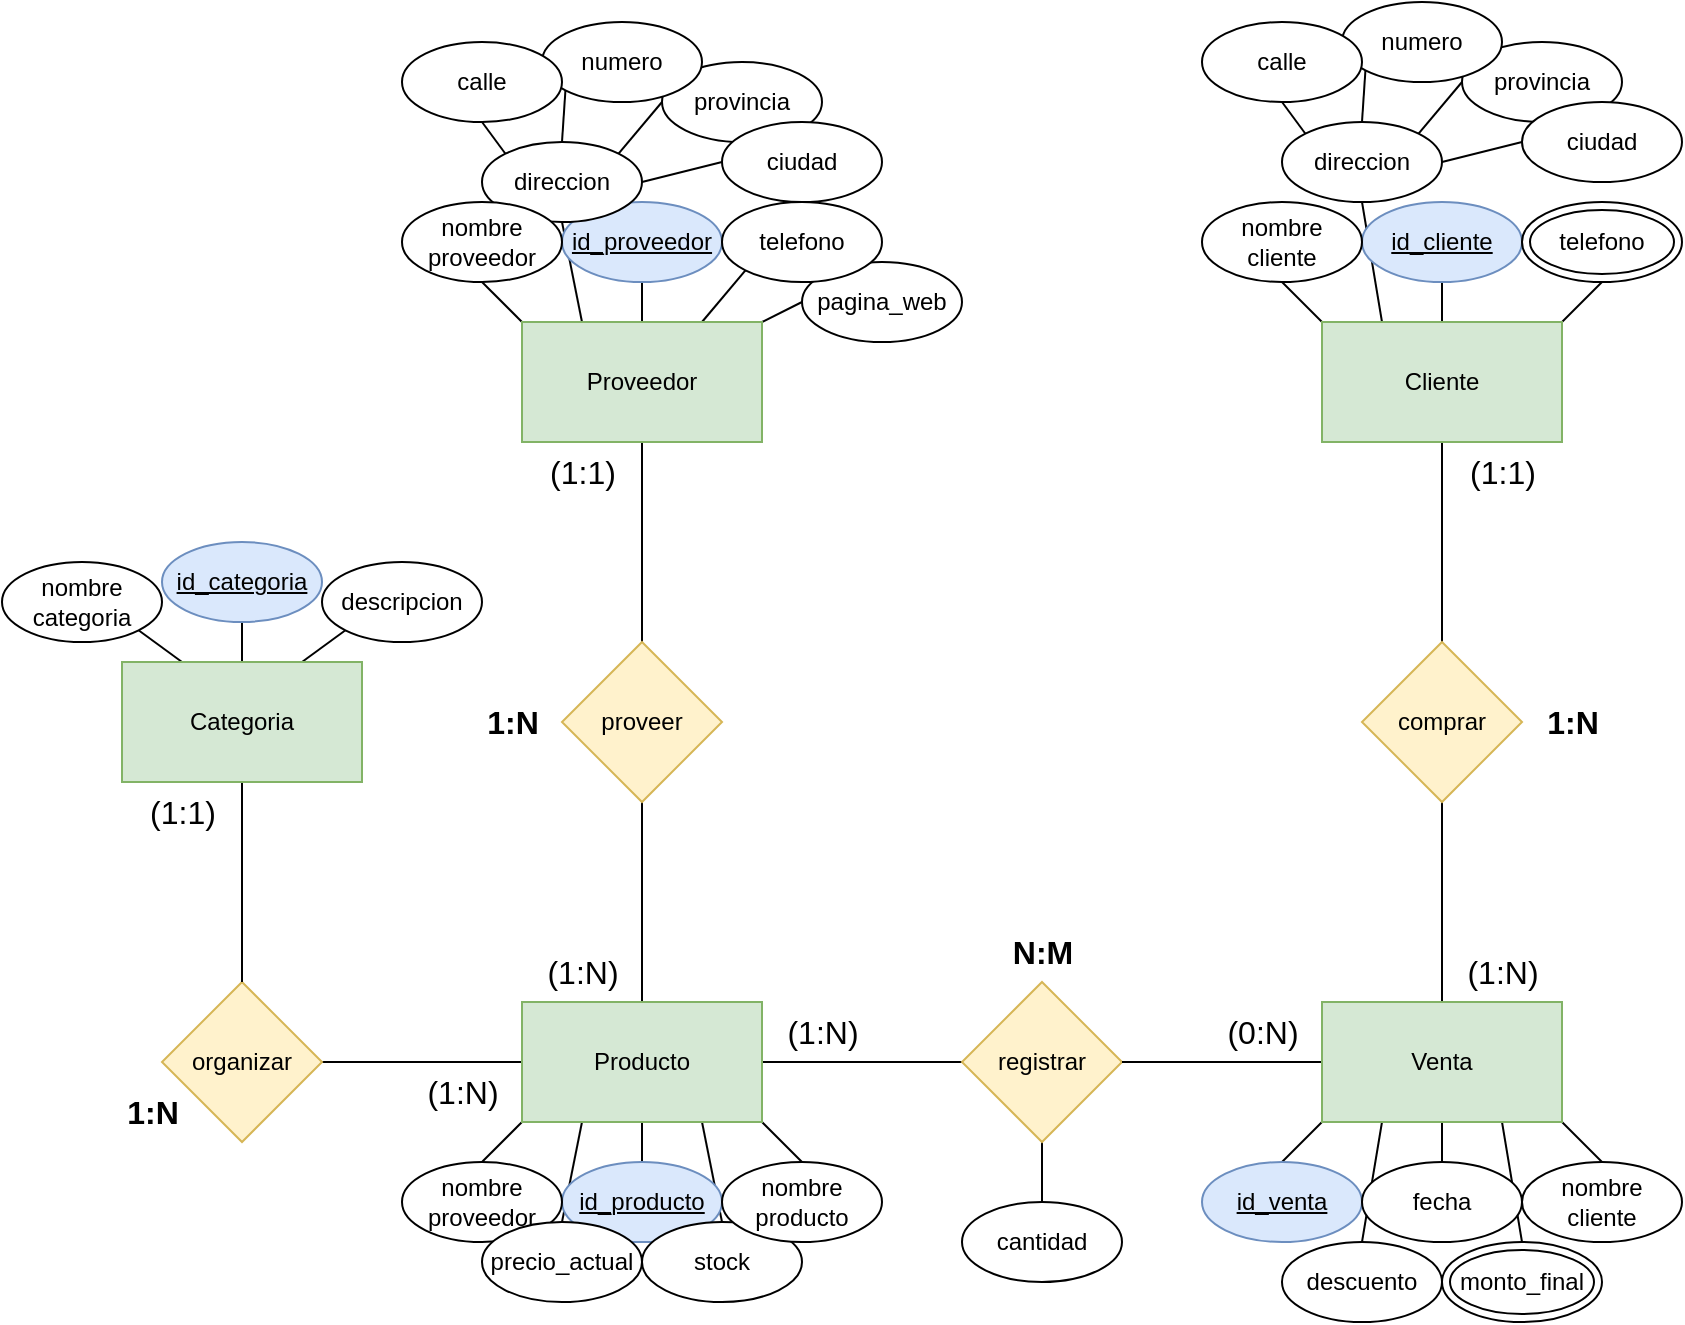 <mxfile version="26.0.8">
  <diagram name="Page-1" id="kT1jm8pI2H3gkCL1Cn-8">
    <mxGraphModel dx="1809" dy="1071" grid="1" gridSize="10" guides="1" tooltips="1" connect="1" arrows="1" fold="1" page="0" pageScale="1" pageWidth="850" pageHeight="1100" math="0" shadow="0">
      <root>
        <mxCell id="0" />
        <mxCell id="1" parent="0" />
        <mxCell id="K79YQ83OcPGLrPuiW0KV-7" style="edgeStyle=none;curved=1;rounded=0;orthogonalLoop=1;jettySize=auto;html=1;exitX=0;exitY=1;exitDx=0;exitDy=0;entryX=0.5;entryY=0;entryDx=0;entryDy=0;fontSize=12;startSize=8;endSize=8;endArrow=none;startFill=0;" edge="1" parent="1" source="K79YQ83OcPGLrPuiW0KV-1" target="K79YQ83OcPGLrPuiW0KV-3">
          <mxGeometry relative="1" as="geometry" />
        </mxCell>
        <mxCell id="K79YQ83OcPGLrPuiW0KV-8" style="edgeStyle=none;curved=1;rounded=0;orthogonalLoop=1;jettySize=auto;html=1;exitX=0.5;exitY=1;exitDx=0;exitDy=0;entryX=0.5;entryY=0;entryDx=0;entryDy=0;fontSize=12;startSize=8;endSize=8;endArrow=none;startFill=0;" edge="1" parent="1" source="K79YQ83OcPGLrPuiW0KV-1" target="K79YQ83OcPGLrPuiW0KV-2">
          <mxGeometry relative="1" as="geometry" />
        </mxCell>
        <mxCell id="K79YQ83OcPGLrPuiW0KV-9" style="edgeStyle=none;curved=1;rounded=0;orthogonalLoop=1;jettySize=auto;html=1;exitX=1;exitY=1;exitDx=0;exitDy=0;entryX=0.5;entryY=0;entryDx=0;entryDy=0;fontSize=12;startSize=8;endSize=8;endArrow=none;startFill=0;" edge="1" parent="1" source="K79YQ83OcPGLrPuiW0KV-1" target="K79YQ83OcPGLrPuiW0KV-6">
          <mxGeometry relative="1" as="geometry" />
        </mxCell>
        <mxCell id="K79YQ83OcPGLrPuiW0KV-10" style="edgeStyle=none;curved=1;rounded=0;orthogonalLoop=1;jettySize=auto;html=1;exitX=0.75;exitY=1;exitDx=0;exitDy=0;entryX=0.5;entryY=0;entryDx=0;entryDy=0;fontSize=12;startSize=8;endSize=8;endArrow=none;startFill=0;" edge="1" parent="1" source="K79YQ83OcPGLrPuiW0KV-1" target="K79YQ83OcPGLrPuiW0KV-5">
          <mxGeometry relative="1" as="geometry" />
        </mxCell>
        <mxCell id="K79YQ83OcPGLrPuiW0KV-11" style="edgeStyle=none;curved=1;rounded=0;orthogonalLoop=1;jettySize=auto;html=1;exitX=0.25;exitY=1;exitDx=0;exitDy=0;entryX=0.5;entryY=0;entryDx=0;entryDy=0;fontSize=12;startSize=8;endSize=8;endArrow=none;startFill=0;" edge="1" parent="1" source="K79YQ83OcPGLrPuiW0KV-1" target="K79YQ83OcPGLrPuiW0KV-4">
          <mxGeometry relative="1" as="geometry" />
        </mxCell>
        <mxCell id="K79YQ83OcPGLrPuiW0KV-51" style="edgeStyle=none;curved=1;rounded=0;orthogonalLoop=1;jettySize=auto;html=1;exitX=0.5;exitY=0;exitDx=0;exitDy=0;entryX=0.5;entryY=1;entryDx=0;entryDy=0;fontSize=12;startSize=8;endSize=8;endArrow=none;startFill=0;" edge="1" parent="1" source="K79YQ83OcPGLrPuiW0KV-1" target="K79YQ83OcPGLrPuiW0KV-49">
          <mxGeometry relative="1" as="geometry" />
        </mxCell>
        <mxCell id="K79YQ83OcPGLrPuiW0KV-57" style="edgeStyle=none;curved=1;rounded=0;orthogonalLoop=1;jettySize=auto;html=1;exitX=1;exitY=0.5;exitDx=0;exitDy=0;entryX=0;entryY=0.5;entryDx=0;entryDy=0;fontSize=12;startSize=8;endSize=8;endArrow=none;startFill=0;" edge="1" parent="1" source="K79YQ83OcPGLrPuiW0KV-1" target="K79YQ83OcPGLrPuiW0KV-56">
          <mxGeometry relative="1" as="geometry" />
        </mxCell>
        <mxCell id="K79YQ83OcPGLrPuiW0KV-96" style="edgeStyle=none;curved=1;rounded=0;orthogonalLoop=1;jettySize=auto;html=1;exitX=0;exitY=0.5;exitDx=0;exitDy=0;entryX=1;entryY=0.5;entryDx=0;entryDy=0;fontSize=12;startSize=8;endSize=8;endArrow=none;startFill=0;" edge="1" parent="1" source="K79YQ83OcPGLrPuiW0KV-1" target="K79YQ83OcPGLrPuiW0KV-83">
          <mxGeometry relative="1" as="geometry" />
        </mxCell>
        <mxCell id="K79YQ83OcPGLrPuiW0KV-1" value="Producto" style="rounded=0;whiteSpace=wrap;html=1;fillColor=#d5e8d4;strokeColor=#82b366;" vertex="1" parent="1">
          <mxGeometry x="-380" y="560" width="120" height="60" as="geometry" />
        </mxCell>
        <mxCell id="K79YQ83OcPGLrPuiW0KV-2" value="id_producto" style="ellipse;whiteSpace=wrap;html=1;fillColor=#dae8fc;strokeColor=#6c8ebf;fontStyle=4" vertex="1" parent="1">
          <mxGeometry x="-360" y="640" width="80" height="40" as="geometry" />
        </mxCell>
        <mxCell id="K79YQ83OcPGLrPuiW0KV-3" value="&lt;div&gt;nombre&lt;/div&gt;&lt;div&gt;proveedor&lt;/div&gt;" style="ellipse;whiteSpace=wrap;html=1;" vertex="1" parent="1">
          <mxGeometry x="-440" y="640" width="80" height="40" as="geometry" />
        </mxCell>
        <mxCell id="K79YQ83OcPGLrPuiW0KV-4" value="precio_actual" style="ellipse;whiteSpace=wrap;html=1;" vertex="1" parent="1">
          <mxGeometry x="-400" y="670" width="80" height="40" as="geometry" />
        </mxCell>
        <mxCell id="K79YQ83OcPGLrPuiW0KV-5" value="stock" style="ellipse;whiteSpace=wrap;html=1;" vertex="1" parent="1">
          <mxGeometry x="-320" y="670" width="80" height="40" as="geometry" />
        </mxCell>
        <mxCell id="K79YQ83OcPGLrPuiW0KV-6" value="&lt;div&gt;nombre&lt;/div&gt;&lt;div&gt;producto&lt;br&gt;&lt;/div&gt;" style="ellipse;whiteSpace=wrap;html=1;" vertex="1" parent="1">
          <mxGeometry x="-280" y="640" width="80" height="40" as="geometry" />
        </mxCell>
        <mxCell id="K79YQ83OcPGLrPuiW0KV-12" style="edgeStyle=none;curved=1;rounded=0;orthogonalLoop=1;jettySize=auto;html=1;exitX=0;exitY=0;exitDx=0;exitDy=0;entryX=0.5;entryY=1;entryDx=0;entryDy=0;fontSize=12;startSize=8;endSize=8;endArrow=none;startFill=0;" edge="1" parent="1" source="K79YQ83OcPGLrPuiW0KV-17" target="K79YQ83OcPGLrPuiW0KV-19">
          <mxGeometry relative="1" as="geometry" />
        </mxCell>
        <mxCell id="K79YQ83OcPGLrPuiW0KV-13" style="edgeStyle=none;curved=1;rounded=0;orthogonalLoop=1;jettySize=auto;html=1;exitX=0.5;exitY=0;exitDx=0;exitDy=0;entryX=0.5;entryY=1;entryDx=0;entryDy=0;fontSize=12;startSize=8;endSize=8;endArrow=none;startFill=0;" edge="1" parent="1" source="K79YQ83OcPGLrPuiW0KV-17" target="K79YQ83OcPGLrPuiW0KV-18">
          <mxGeometry relative="1" as="geometry" />
        </mxCell>
        <mxCell id="K79YQ83OcPGLrPuiW0KV-16" style="edgeStyle=none;curved=1;rounded=0;orthogonalLoop=1;jettySize=auto;html=1;exitX=0.25;exitY=0;exitDx=0;exitDy=0;entryX=0.5;entryY=1;entryDx=0;entryDy=0;fontSize=12;startSize=8;endSize=8;endArrow=none;startFill=0;" edge="1" parent="1" source="K79YQ83OcPGLrPuiW0KV-17" target="K79YQ83OcPGLrPuiW0KV-20">
          <mxGeometry relative="1" as="geometry" />
        </mxCell>
        <mxCell id="K79YQ83OcPGLrPuiW0KV-23" style="edgeStyle=none;curved=1;rounded=0;orthogonalLoop=1;jettySize=auto;html=1;exitX=1;exitY=0;exitDx=0;exitDy=0;entryX=0.5;entryY=1;entryDx=0;entryDy=0;fontSize=12;startSize=8;endSize=8;endArrow=none;startFill=0;" edge="1" parent="1" source="K79YQ83OcPGLrPuiW0KV-17" target="K79YQ83OcPGLrPuiW0KV-32">
          <mxGeometry relative="1" as="geometry">
            <mxPoint x="160" y="300.0" as="targetPoint" />
          </mxGeometry>
        </mxCell>
        <mxCell id="K79YQ83OcPGLrPuiW0KV-62" style="edgeStyle=none;curved=1;rounded=0;orthogonalLoop=1;jettySize=auto;html=1;exitX=0.5;exitY=1;exitDx=0;exitDy=0;entryX=0.5;entryY=0;entryDx=0;entryDy=0;fontSize=12;startSize=8;endSize=8;endArrow=none;startFill=0;" edge="1" parent="1" source="K79YQ83OcPGLrPuiW0KV-17" target="K79YQ83OcPGLrPuiW0KV-60">
          <mxGeometry relative="1" as="geometry" />
        </mxCell>
        <mxCell id="K79YQ83OcPGLrPuiW0KV-17" value="Cliente" style="rounded=0;whiteSpace=wrap;html=1;fillColor=#d5e8d4;strokeColor=#82b366;" vertex="1" parent="1">
          <mxGeometry x="20" y="220" width="120" height="60" as="geometry" />
        </mxCell>
        <mxCell id="K79YQ83OcPGLrPuiW0KV-18" value="id_cliente" style="ellipse;whiteSpace=wrap;html=1;fillColor=#dae8fc;strokeColor=#6c8ebf;fontStyle=4" vertex="1" parent="1">
          <mxGeometry x="40" y="160" width="80" height="40" as="geometry" />
        </mxCell>
        <mxCell id="K79YQ83OcPGLrPuiW0KV-19" value="&lt;div&gt;nombre&lt;/div&gt;&lt;div&gt;cliente&lt;br&gt;&lt;/div&gt;" style="ellipse;whiteSpace=wrap;html=1;" vertex="1" parent="1">
          <mxGeometry x="-40" y="160" width="80" height="40" as="geometry" />
        </mxCell>
        <mxCell id="K79YQ83OcPGLrPuiW0KV-28" style="edgeStyle=none;curved=1;rounded=0;orthogonalLoop=1;jettySize=auto;html=1;exitX=0;exitY=0;exitDx=0;exitDy=0;entryX=0.5;entryY=1;entryDx=0;entryDy=0;fontSize=12;startSize=8;endSize=8;endArrow=none;startFill=0;" edge="1" parent="1" source="K79YQ83OcPGLrPuiW0KV-20" target="K79YQ83OcPGLrPuiW0KV-27">
          <mxGeometry relative="1" as="geometry" />
        </mxCell>
        <mxCell id="K79YQ83OcPGLrPuiW0KV-29" style="edgeStyle=none;curved=1;rounded=0;orthogonalLoop=1;jettySize=auto;html=1;exitX=0.5;exitY=0;exitDx=0;exitDy=0;entryX=0;entryY=1;entryDx=0;entryDy=0;fontSize=12;startSize=8;endSize=8;endArrow=none;startFill=0;" edge="1" parent="1" source="K79YQ83OcPGLrPuiW0KV-20" target="K79YQ83OcPGLrPuiW0KV-25">
          <mxGeometry relative="1" as="geometry" />
        </mxCell>
        <mxCell id="K79YQ83OcPGLrPuiW0KV-30" style="edgeStyle=none;curved=1;rounded=0;orthogonalLoop=1;jettySize=auto;html=1;exitX=1;exitY=0.5;exitDx=0;exitDy=0;entryX=0;entryY=0.5;entryDx=0;entryDy=0;fontSize=12;startSize=8;endSize=8;endArrow=none;startFill=0;" edge="1" parent="1" source="K79YQ83OcPGLrPuiW0KV-20" target="K79YQ83OcPGLrPuiW0KV-26">
          <mxGeometry relative="1" as="geometry" />
        </mxCell>
        <mxCell id="K79YQ83OcPGLrPuiW0KV-31" style="edgeStyle=none;curved=1;rounded=0;orthogonalLoop=1;jettySize=auto;html=1;exitX=1;exitY=0;exitDx=0;exitDy=0;entryX=0;entryY=0.5;entryDx=0;entryDy=0;fontSize=12;startSize=8;endSize=8;endArrow=none;startFill=0;" edge="1" parent="1" source="K79YQ83OcPGLrPuiW0KV-20" target="K79YQ83OcPGLrPuiW0KV-24">
          <mxGeometry relative="1" as="geometry" />
        </mxCell>
        <mxCell id="K79YQ83OcPGLrPuiW0KV-20" value="direccion" style="ellipse;whiteSpace=wrap;html=1;" vertex="1" parent="1">
          <mxGeometry y="120" width="80" height="40" as="geometry" />
        </mxCell>
        <mxCell id="K79YQ83OcPGLrPuiW0KV-24" value="provincia" style="ellipse;whiteSpace=wrap;html=1;" vertex="1" parent="1">
          <mxGeometry x="90" y="80" width="80" height="40" as="geometry" />
        </mxCell>
        <mxCell id="K79YQ83OcPGLrPuiW0KV-25" value="numero" style="ellipse;whiteSpace=wrap;html=1;" vertex="1" parent="1">
          <mxGeometry x="30" y="60" width="80" height="40" as="geometry" />
        </mxCell>
        <mxCell id="K79YQ83OcPGLrPuiW0KV-26" value="ciudad" style="ellipse;whiteSpace=wrap;html=1;" vertex="1" parent="1">
          <mxGeometry x="120" y="110" width="80" height="40" as="geometry" />
        </mxCell>
        <mxCell id="K79YQ83OcPGLrPuiW0KV-27" value="calle" style="ellipse;whiteSpace=wrap;html=1;" vertex="1" parent="1">
          <mxGeometry x="-40" y="70" width="80" height="40" as="geometry" />
        </mxCell>
        <mxCell id="K79YQ83OcPGLrPuiW0KV-32" value="telefono" style="ellipse;shape=doubleEllipse;whiteSpace=wrap;html=1;" vertex="1" parent="1">
          <mxGeometry x="120" y="160" width="80" height="40" as="geometry" />
        </mxCell>
        <mxCell id="K79YQ83OcPGLrPuiW0KV-44" style="edgeStyle=none;curved=1;rounded=0;orthogonalLoop=1;jettySize=auto;html=1;exitX=0;exitY=0;exitDx=0;exitDy=0;entryX=0.5;entryY=1;entryDx=0;entryDy=0;fontSize=12;startSize=8;endSize=8;endArrow=none;startFill=0;" edge="1" parent="1" source="K79YQ83OcPGLrPuiW0KV-38" target="K79YQ83OcPGLrPuiW0KV-43">
          <mxGeometry relative="1" as="geometry" />
        </mxCell>
        <mxCell id="K79YQ83OcPGLrPuiW0KV-45" style="edgeStyle=none;curved=1;rounded=0;orthogonalLoop=1;jettySize=auto;html=1;exitX=0.25;exitY=0;exitDx=0;exitDy=0;entryX=0.5;entryY=1;entryDx=0;entryDy=0;fontSize=12;startSize=8;endSize=8;endArrow=none;startFill=0;" edge="1" parent="1" source="K79YQ83OcPGLrPuiW0KV-38" target="K79YQ83OcPGLrPuiW0KV-41">
          <mxGeometry relative="1" as="geometry" />
        </mxCell>
        <mxCell id="K79YQ83OcPGLrPuiW0KV-46" style="edgeStyle=none;curved=1;rounded=0;orthogonalLoop=1;jettySize=auto;html=1;exitX=0.5;exitY=0;exitDx=0;exitDy=0;entryX=0.5;entryY=1;entryDx=0;entryDy=0;fontSize=12;startSize=8;endSize=8;endArrow=none;startFill=0;" edge="1" parent="1" source="K79YQ83OcPGLrPuiW0KV-38" target="K79YQ83OcPGLrPuiW0KV-39">
          <mxGeometry relative="1" as="geometry" />
        </mxCell>
        <mxCell id="K79YQ83OcPGLrPuiW0KV-47" style="edgeStyle=none;curved=1;rounded=0;orthogonalLoop=1;jettySize=auto;html=1;exitX=0.75;exitY=0;exitDx=0;exitDy=0;entryX=0;entryY=1;entryDx=0;entryDy=0;fontSize=12;startSize=8;endSize=8;endArrow=none;startFill=0;" edge="1" parent="1" source="K79YQ83OcPGLrPuiW0KV-38" target="K79YQ83OcPGLrPuiW0KV-42">
          <mxGeometry relative="1" as="geometry" />
        </mxCell>
        <mxCell id="K79YQ83OcPGLrPuiW0KV-48" style="edgeStyle=none;curved=1;rounded=0;orthogonalLoop=1;jettySize=auto;html=1;exitX=1;exitY=0;exitDx=0;exitDy=0;entryX=0;entryY=0.5;entryDx=0;entryDy=0;fontSize=12;startSize=8;endSize=8;endArrow=none;startFill=0;" edge="1" parent="1" source="K79YQ83OcPGLrPuiW0KV-38" target="K79YQ83OcPGLrPuiW0KV-40">
          <mxGeometry relative="1" as="geometry" />
        </mxCell>
        <mxCell id="K79YQ83OcPGLrPuiW0KV-50" style="edgeStyle=none;curved=1;rounded=0;orthogonalLoop=1;jettySize=auto;html=1;exitX=0.5;exitY=1;exitDx=0;exitDy=0;entryX=0.5;entryY=0;entryDx=0;entryDy=0;fontSize=12;startSize=8;endSize=8;endArrow=none;startFill=0;" edge="1" parent="1" source="K79YQ83OcPGLrPuiW0KV-38" target="K79YQ83OcPGLrPuiW0KV-49">
          <mxGeometry relative="1" as="geometry" />
        </mxCell>
        <mxCell id="K79YQ83OcPGLrPuiW0KV-38" value="Proveedor" style="rounded=0;whiteSpace=wrap;html=1;fillColor=#d5e8d4;strokeColor=#82b366;" vertex="1" parent="1">
          <mxGeometry x="-380" y="220" width="120" height="60" as="geometry" />
        </mxCell>
        <mxCell id="K79YQ83OcPGLrPuiW0KV-39" value="id_proveedor" style="ellipse;whiteSpace=wrap;html=1;fillColor=#dae8fc;strokeColor=#6c8ebf;fontStyle=4" vertex="1" parent="1">
          <mxGeometry x="-360" y="160" width="80" height="40" as="geometry" />
        </mxCell>
        <mxCell id="K79YQ83OcPGLrPuiW0KV-40" value="pagina_web" style="ellipse;whiteSpace=wrap;html=1;" vertex="1" parent="1">
          <mxGeometry x="-240" y="190" width="80" height="40" as="geometry" />
        </mxCell>
        <mxCell id="K79YQ83OcPGLrPuiW0KV-41" value="direccion" style="ellipse;whiteSpace=wrap;html=1;" vertex="1" parent="1">
          <mxGeometry x="-400" y="130" width="80" height="40" as="geometry" />
        </mxCell>
        <mxCell id="K79YQ83OcPGLrPuiW0KV-42" value="telefono" style="ellipse;whiteSpace=wrap;html=1;" vertex="1" parent="1">
          <mxGeometry x="-280" y="160" width="80" height="40" as="geometry" />
        </mxCell>
        <mxCell id="K79YQ83OcPGLrPuiW0KV-43" value="&lt;div&gt;nombre&lt;/div&gt;&lt;div&gt;proveedor&lt;br&gt;&lt;/div&gt;" style="ellipse;whiteSpace=wrap;html=1;" vertex="1" parent="1">
          <mxGeometry x="-440" y="160" width="80" height="40" as="geometry" />
        </mxCell>
        <mxCell id="K79YQ83OcPGLrPuiW0KV-49" value="proveer" style="rhombus;whiteSpace=wrap;html=1;fillColor=#fff2cc;strokeColor=#d6b656;" vertex="1" parent="1">
          <mxGeometry x="-360" y="380" width="80" height="80" as="geometry" />
        </mxCell>
        <mxCell id="K79YQ83OcPGLrPuiW0KV-52" value="(1:N)" style="text;html=1;align=center;verticalAlign=middle;resizable=0;points=[];autosize=1;strokeColor=none;fillColor=none;fontSize=16;" vertex="1" parent="1">
          <mxGeometry x="-380" y="530" width="60" height="30" as="geometry" />
        </mxCell>
        <mxCell id="K79YQ83OcPGLrPuiW0KV-53" value="&lt;div&gt;(1:1)&lt;/div&gt;" style="text;html=1;align=center;verticalAlign=middle;resizable=0;points=[];autosize=1;strokeColor=none;fillColor=none;fontSize=16;" vertex="1" parent="1">
          <mxGeometry x="-380" y="280" width="60" height="30" as="geometry" />
        </mxCell>
        <mxCell id="K79YQ83OcPGLrPuiW0KV-54" value="1:N" style="text;html=1;align=center;verticalAlign=middle;resizable=0;points=[];autosize=1;strokeColor=none;fillColor=none;fontSize=16;fontStyle=1" vertex="1" parent="1">
          <mxGeometry x="-410" y="405" width="50" height="30" as="geometry" />
        </mxCell>
        <mxCell id="K79YQ83OcPGLrPuiW0KV-82" style="edgeStyle=none;curved=1;rounded=0;orthogonalLoop=1;jettySize=auto;html=1;exitX=0.5;exitY=1;exitDx=0;exitDy=0;entryX=0.5;entryY=0;entryDx=0;entryDy=0;fontSize=12;startSize=8;endSize=8;endArrow=none;startFill=0;" edge="1" parent="1" source="K79YQ83OcPGLrPuiW0KV-56" target="K79YQ83OcPGLrPuiW0KV-81">
          <mxGeometry relative="1" as="geometry" />
        </mxCell>
        <mxCell id="K79YQ83OcPGLrPuiW0KV-56" value="registrar" style="rhombus;whiteSpace=wrap;html=1;fillColor=#fff2cc;strokeColor=#d6b656;" vertex="1" parent="1">
          <mxGeometry x="-160" y="550" width="80" height="80" as="geometry" />
        </mxCell>
        <mxCell id="K79YQ83OcPGLrPuiW0KV-59" style="edgeStyle=none;curved=1;rounded=0;orthogonalLoop=1;jettySize=auto;html=1;exitX=0;exitY=0.5;exitDx=0;exitDy=0;entryX=1;entryY=0.5;entryDx=0;entryDy=0;fontSize=12;startSize=8;endSize=8;endArrow=none;startFill=0;" edge="1" parent="1" source="K79YQ83OcPGLrPuiW0KV-58" target="K79YQ83OcPGLrPuiW0KV-56">
          <mxGeometry relative="1" as="geometry" />
        </mxCell>
        <mxCell id="K79YQ83OcPGLrPuiW0KV-61" style="edgeStyle=none;curved=1;rounded=0;orthogonalLoop=1;jettySize=auto;html=1;exitX=0.5;exitY=0;exitDx=0;exitDy=0;entryX=0.5;entryY=1;entryDx=0;entryDy=0;fontSize=12;startSize=8;endSize=8;endArrow=none;startFill=0;" edge="1" parent="1" source="K79YQ83OcPGLrPuiW0KV-58" target="K79YQ83OcPGLrPuiW0KV-60">
          <mxGeometry relative="1" as="geometry" />
        </mxCell>
        <mxCell id="K79YQ83OcPGLrPuiW0KV-70" style="edgeStyle=none;curved=1;rounded=0;orthogonalLoop=1;jettySize=auto;html=1;exitX=0;exitY=1;exitDx=0;exitDy=0;entryX=0.5;entryY=0;entryDx=0;entryDy=0;fontSize=12;startSize=8;endSize=8;endArrow=none;startFill=0;" edge="1" parent="1" source="K79YQ83OcPGLrPuiW0KV-58" target="K79YQ83OcPGLrPuiW0KV-63">
          <mxGeometry relative="1" as="geometry" />
        </mxCell>
        <mxCell id="K79YQ83OcPGLrPuiW0KV-71" style="edgeStyle=none;curved=1;rounded=0;orthogonalLoop=1;jettySize=auto;html=1;exitX=0.25;exitY=1;exitDx=0;exitDy=0;entryX=0.5;entryY=0;entryDx=0;entryDy=0;fontSize=12;startSize=8;endSize=8;endArrow=none;startFill=0;" edge="1" parent="1" source="K79YQ83OcPGLrPuiW0KV-58" target="K79YQ83OcPGLrPuiW0KV-66">
          <mxGeometry relative="1" as="geometry" />
        </mxCell>
        <mxCell id="K79YQ83OcPGLrPuiW0KV-72" style="edgeStyle=none;curved=1;rounded=0;orthogonalLoop=1;jettySize=auto;html=1;exitX=0.5;exitY=1;exitDx=0;exitDy=0;entryX=0.5;entryY=0;entryDx=0;entryDy=0;fontSize=12;startSize=8;endSize=8;endArrow=none;startFill=0;" edge="1" parent="1" source="K79YQ83OcPGLrPuiW0KV-58" target="K79YQ83OcPGLrPuiW0KV-64">
          <mxGeometry relative="1" as="geometry" />
        </mxCell>
        <mxCell id="K79YQ83OcPGLrPuiW0KV-73" style="edgeStyle=none;curved=1;rounded=0;orthogonalLoop=1;jettySize=auto;html=1;exitX=0.75;exitY=1;exitDx=0;exitDy=0;entryX=0.5;entryY=0;entryDx=0;entryDy=0;fontSize=12;startSize=8;endSize=8;endArrow=none;startFill=0;" edge="1" parent="1" source="K79YQ83OcPGLrPuiW0KV-58" target="K79YQ83OcPGLrPuiW0KV-69">
          <mxGeometry relative="1" as="geometry" />
        </mxCell>
        <mxCell id="K79YQ83OcPGLrPuiW0KV-74" style="edgeStyle=none;curved=1;rounded=0;orthogonalLoop=1;jettySize=auto;html=1;exitX=1;exitY=1;exitDx=0;exitDy=0;entryX=0.5;entryY=0;entryDx=0;entryDy=0;fontSize=12;startSize=8;endSize=8;endArrow=none;startFill=0;" edge="1" parent="1" source="K79YQ83OcPGLrPuiW0KV-58" target="K79YQ83OcPGLrPuiW0KV-65">
          <mxGeometry relative="1" as="geometry" />
        </mxCell>
        <mxCell id="K79YQ83OcPGLrPuiW0KV-58" value="Venta" style="rounded=0;whiteSpace=wrap;html=1;fillColor=#d5e8d4;strokeColor=#82b366;" vertex="1" parent="1">
          <mxGeometry x="20" y="560" width="120" height="60" as="geometry" />
        </mxCell>
        <mxCell id="K79YQ83OcPGLrPuiW0KV-60" value="comprar" style="rhombus;whiteSpace=wrap;html=1;fillColor=#fff2cc;strokeColor=#d6b656;" vertex="1" parent="1">
          <mxGeometry x="40" y="380" width="80" height="80" as="geometry" />
        </mxCell>
        <mxCell id="K79YQ83OcPGLrPuiW0KV-63" value="id_venta" style="ellipse;whiteSpace=wrap;html=1;fontStyle=4;fillColor=#dae8fc;strokeColor=#6c8ebf;" vertex="1" parent="1">
          <mxGeometry x="-40" y="640" width="80" height="40" as="geometry" />
        </mxCell>
        <mxCell id="K79YQ83OcPGLrPuiW0KV-64" value="fecha" style="ellipse;whiteSpace=wrap;html=1;" vertex="1" parent="1">
          <mxGeometry x="40" y="640" width="80" height="40" as="geometry" />
        </mxCell>
        <mxCell id="K79YQ83OcPGLrPuiW0KV-65" value="&lt;div&gt;nombre&lt;/div&gt;&lt;div&gt;cliente&lt;br&gt;&lt;/div&gt;" style="ellipse;whiteSpace=wrap;html=1;" vertex="1" parent="1">
          <mxGeometry x="120" y="640" width="80" height="40" as="geometry" />
        </mxCell>
        <mxCell id="K79YQ83OcPGLrPuiW0KV-66" value="descuento" style="ellipse;whiteSpace=wrap;html=1;" vertex="1" parent="1">
          <mxGeometry y="680" width="80" height="40" as="geometry" />
        </mxCell>
        <mxCell id="K79YQ83OcPGLrPuiW0KV-69" value="monto_final" style="ellipse;shape=doubleEllipse;whiteSpace=wrap;html=1;" vertex="1" parent="1">
          <mxGeometry x="80" y="680" width="80" height="40" as="geometry" />
        </mxCell>
        <mxCell id="K79YQ83OcPGLrPuiW0KV-75" value="(0:N)" style="text;html=1;align=center;verticalAlign=middle;resizable=0;points=[];autosize=1;strokeColor=none;fillColor=none;fontSize=16;" vertex="1" parent="1">
          <mxGeometry x="-40" y="560" width="60" height="30" as="geometry" />
        </mxCell>
        <mxCell id="K79YQ83OcPGLrPuiW0KV-76" value="(1:N)" style="text;html=1;align=center;verticalAlign=middle;resizable=0;points=[];autosize=1;strokeColor=none;fillColor=none;fontSize=16;" vertex="1" parent="1">
          <mxGeometry x="-260" y="560" width="60" height="30" as="geometry" />
        </mxCell>
        <mxCell id="K79YQ83OcPGLrPuiW0KV-77" value="N:M" style="text;html=1;align=center;verticalAlign=middle;resizable=0;points=[];autosize=1;strokeColor=none;fillColor=none;fontSize=16;fontStyle=1" vertex="1" parent="1">
          <mxGeometry x="-145" y="520" width="50" height="30" as="geometry" />
        </mxCell>
        <mxCell id="K79YQ83OcPGLrPuiW0KV-78" value="(1:N)" style="text;html=1;align=center;verticalAlign=middle;resizable=0;points=[];autosize=1;strokeColor=none;fillColor=none;fontSize=16;" vertex="1" parent="1">
          <mxGeometry x="80" y="530" width="60" height="30" as="geometry" />
        </mxCell>
        <mxCell id="K79YQ83OcPGLrPuiW0KV-79" value="(1:1)" style="text;html=1;align=center;verticalAlign=middle;resizable=0;points=[];autosize=1;strokeColor=none;fillColor=none;fontSize=16;" vertex="1" parent="1">
          <mxGeometry x="80" y="280" width="60" height="30" as="geometry" />
        </mxCell>
        <mxCell id="K79YQ83OcPGLrPuiW0KV-80" value="1:N" style="text;html=1;align=center;verticalAlign=middle;resizable=0;points=[];autosize=1;strokeColor=none;fillColor=none;fontSize=16;fontStyle=1" vertex="1" parent="1">
          <mxGeometry x="120" y="405" width="50" height="30" as="geometry" />
        </mxCell>
        <mxCell id="K79YQ83OcPGLrPuiW0KV-81" value="cantidad" style="ellipse;whiteSpace=wrap;html=1;" vertex="1" parent="1">
          <mxGeometry x="-160" y="660" width="80" height="40" as="geometry" />
        </mxCell>
        <mxCell id="K79YQ83OcPGLrPuiW0KV-83" value="organizar" style="rhombus;whiteSpace=wrap;html=1;fillColor=#fff2cc;strokeColor=#d6b656;" vertex="1" parent="1">
          <mxGeometry x="-560" y="550" width="80" height="80" as="geometry" />
        </mxCell>
        <mxCell id="K79YQ83OcPGLrPuiW0KV-92" style="edgeStyle=none;curved=1;rounded=0;orthogonalLoop=1;jettySize=auto;html=1;exitX=0.25;exitY=0;exitDx=0;exitDy=0;entryX=1;entryY=1;entryDx=0;entryDy=0;fontSize=12;startSize=8;endSize=8;endArrow=none;startFill=0;" edge="1" parent="1" source="K79YQ83OcPGLrPuiW0KV-84" target="K79YQ83OcPGLrPuiW0KV-87">
          <mxGeometry relative="1" as="geometry" />
        </mxCell>
        <mxCell id="K79YQ83OcPGLrPuiW0KV-93" style="edgeStyle=none;curved=1;rounded=0;orthogonalLoop=1;jettySize=auto;html=1;exitX=0.5;exitY=0;exitDx=0;exitDy=0;entryX=0.5;entryY=1;entryDx=0;entryDy=0;fontSize=12;startSize=8;endSize=8;endArrow=none;startFill=0;" edge="1" parent="1" source="K79YQ83OcPGLrPuiW0KV-84" target="K79YQ83OcPGLrPuiW0KV-86">
          <mxGeometry relative="1" as="geometry" />
        </mxCell>
        <mxCell id="K79YQ83OcPGLrPuiW0KV-94" style="edgeStyle=none;curved=1;rounded=0;orthogonalLoop=1;jettySize=auto;html=1;exitX=0.75;exitY=0;exitDx=0;exitDy=0;entryX=0;entryY=1;entryDx=0;entryDy=0;fontSize=12;startSize=8;endSize=8;endArrow=none;startFill=0;" edge="1" parent="1" source="K79YQ83OcPGLrPuiW0KV-84" target="K79YQ83OcPGLrPuiW0KV-88">
          <mxGeometry relative="1" as="geometry" />
        </mxCell>
        <mxCell id="K79YQ83OcPGLrPuiW0KV-95" style="edgeStyle=none;curved=1;rounded=0;orthogonalLoop=1;jettySize=auto;html=1;exitX=0.5;exitY=1;exitDx=0;exitDy=0;entryX=0.5;entryY=0;entryDx=0;entryDy=0;fontSize=12;startSize=8;endSize=8;endArrow=none;startFill=0;" edge="1" parent="1" source="K79YQ83OcPGLrPuiW0KV-84" target="K79YQ83OcPGLrPuiW0KV-83">
          <mxGeometry relative="1" as="geometry" />
        </mxCell>
        <mxCell id="K79YQ83OcPGLrPuiW0KV-84" value="Categoria" style="rounded=0;whiteSpace=wrap;html=1;fillColor=#d5e8d4;strokeColor=#82b366;" vertex="1" parent="1">
          <mxGeometry x="-580" y="390" width="120" height="60" as="geometry" />
        </mxCell>
        <mxCell id="K79YQ83OcPGLrPuiW0KV-86" value="id_categoria" style="ellipse;whiteSpace=wrap;html=1;fillColor=#dae8fc;strokeColor=#6c8ebf;fontStyle=4" vertex="1" parent="1">
          <mxGeometry x="-560" y="330" width="80" height="40" as="geometry" />
        </mxCell>
        <mxCell id="K79YQ83OcPGLrPuiW0KV-87" value="&lt;div&gt;nombre&lt;/div&gt;&lt;div&gt;categoria&lt;br&gt;&lt;/div&gt;" style="ellipse;whiteSpace=wrap;html=1;" vertex="1" parent="1">
          <mxGeometry x="-640" y="340" width="80" height="40" as="geometry" />
        </mxCell>
        <mxCell id="K79YQ83OcPGLrPuiW0KV-88" value="descripcion" style="ellipse;whiteSpace=wrap;html=1;" vertex="1" parent="1">
          <mxGeometry x="-480" y="340" width="80" height="40" as="geometry" />
        </mxCell>
        <mxCell id="K79YQ83OcPGLrPuiW0KV-97" value="(1:1)" style="text;html=1;align=center;verticalAlign=middle;resizable=0;points=[];autosize=1;strokeColor=none;fillColor=none;fontSize=16;" vertex="1" parent="1">
          <mxGeometry x="-580" y="450" width="60" height="30" as="geometry" />
        </mxCell>
        <mxCell id="K79YQ83OcPGLrPuiW0KV-98" value="(1:N)" style="text;html=1;align=center;verticalAlign=middle;resizable=0;points=[];autosize=1;strokeColor=none;fillColor=none;fontSize=16;" vertex="1" parent="1">
          <mxGeometry x="-440" y="590" width="60" height="30" as="geometry" />
        </mxCell>
        <mxCell id="K79YQ83OcPGLrPuiW0KV-99" value="1:N" style="text;html=1;align=center;verticalAlign=middle;resizable=0;points=[];autosize=1;strokeColor=none;fillColor=none;fontSize=16;fontStyle=1" vertex="1" parent="1">
          <mxGeometry x="-590" y="600" width="50" height="30" as="geometry" />
        </mxCell>
        <mxCell id="K79YQ83OcPGLrPuiW0KV-100" style="edgeStyle=none;curved=1;rounded=0;orthogonalLoop=1;jettySize=auto;html=1;exitX=0;exitY=0;exitDx=0;exitDy=0;entryX=0.5;entryY=1;entryDx=0;entryDy=0;fontSize=12;startSize=8;endSize=8;endArrow=none;startFill=0;" edge="1" parent="1" target="K79YQ83OcPGLrPuiW0KV-107" source="K79YQ83OcPGLrPuiW0KV-41">
          <mxGeometry relative="1" as="geometry">
            <mxPoint x="-388" y="136" as="sourcePoint" />
          </mxGeometry>
        </mxCell>
        <mxCell id="K79YQ83OcPGLrPuiW0KV-101" style="edgeStyle=none;curved=1;rounded=0;orthogonalLoop=1;jettySize=auto;html=1;exitX=0.5;exitY=0;exitDx=0;exitDy=0;entryX=0;entryY=1;entryDx=0;entryDy=0;fontSize=12;startSize=8;endSize=8;endArrow=none;startFill=0;" edge="1" parent="1" target="K79YQ83OcPGLrPuiW0KV-105" source="K79YQ83OcPGLrPuiW0KV-41">
          <mxGeometry relative="1" as="geometry">
            <mxPoint x="-360" y="130" as="sourcePoint" />
          </mxGeometry>
        </mxCell>
        <mxCell id="K79YQ83OcPGLrPuiW0KV-102" style="edgeStyle=none;curved=1;rounded=0;orthogonalLoop=1;jettySize=auto;html=1;exitX=1;exitY=0.5;exitDx=0;exitDy=0;entryX=0;entryY=0.5;entryDx=0;entryDy=0;fontSize=12;startSize=8;endSize=8;endArrow=none;startFill=0;" edge="1" parent="1" target="K79YQ83OcPGLrPuiW0KV-106" source="K79YQ83OcPGLrPuiW0KV-41">
          <mxGeometry relative="1" as="geometry">
            <mxPoint x="-320" y="150" as="sourcePoint" />
          </mxGeometry>
        </mxCell>
        <mxCell id="K79YQ83OcPGLrPuiW0KV-103" style="edgeStyle=none;curved=1;rounded=0;orthogonalLoop=1;jettySize=auto;html=1;exitX=1;exitY=0;exitDx=0;exitDy=0;entryX=0;entryY=0.5;entryDx=0;entryDy=0;fontSize=12;startSize=8;endSize=8;endArrow=none;startFill=0;" edge="1" parent="1" target="K79YQ83OcPGLrPuiW0KV-104" source="K79YQ83OcPGLrPuiW0KV-41">
          <mxGeometry relative="1" as="geometry">
            <mxPoint x="-332" y="136" as="sourcePoint" />
          </mxGeometry>
        </mxCell>
        <mxCell id="K79YQ83OcPGLrPuiW0KV-104" value="provincia" style="ellipse;whiteSpace=wrap;html=1;" vertex="1" parent="1">
          <mxGeometry x="-310" y="90" width="80" height="40" as="geometry" />
        </mxCell>
        <mxCell id="K79YQ83OcPGLrPuiW0KV-105" value="numero" style="ellipse;whiteSpace=wrap;html=1;" vertex="1" parent="1">
          <mxGeometry x="-370" y="70" width="80" height="40" as="geometry" />
        </mxCell>
        <mxCell id="K79YQ83OcPGLrPuiW0KV-106" value="ciudad" style="ellipse;whiteSpace=wrap;html=1;" vertex="1" parent="1">
          <mxGeometry x="-280" y="120" width="80" height="40" as="geometry" />
        </mxCell>
        <mxCell id="K79YQ83OcPGLrPuiW0KV-107" value="calle" style="ellipse;whiteSpace=wrap;html=1;" vertex="1" parent="1">
          <mxGeometry x="-440" y="80" width="80" height="40" as="geometry" />
        </mxCell>
      </root>
    </mxGraphModel>
  </diagram>
</mxfile>
